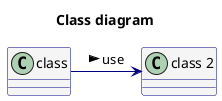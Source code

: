 @startuml
skinparam classAttributeIconSize 0
skinparam class {
         BorderColor Navy
         ArrowColor Navy
         BackgroundColor WhiteSmoke
}


title Class diagram

class class {
}

class "class 2" {
}

class -right--> "class 2" : > use

@enduml
